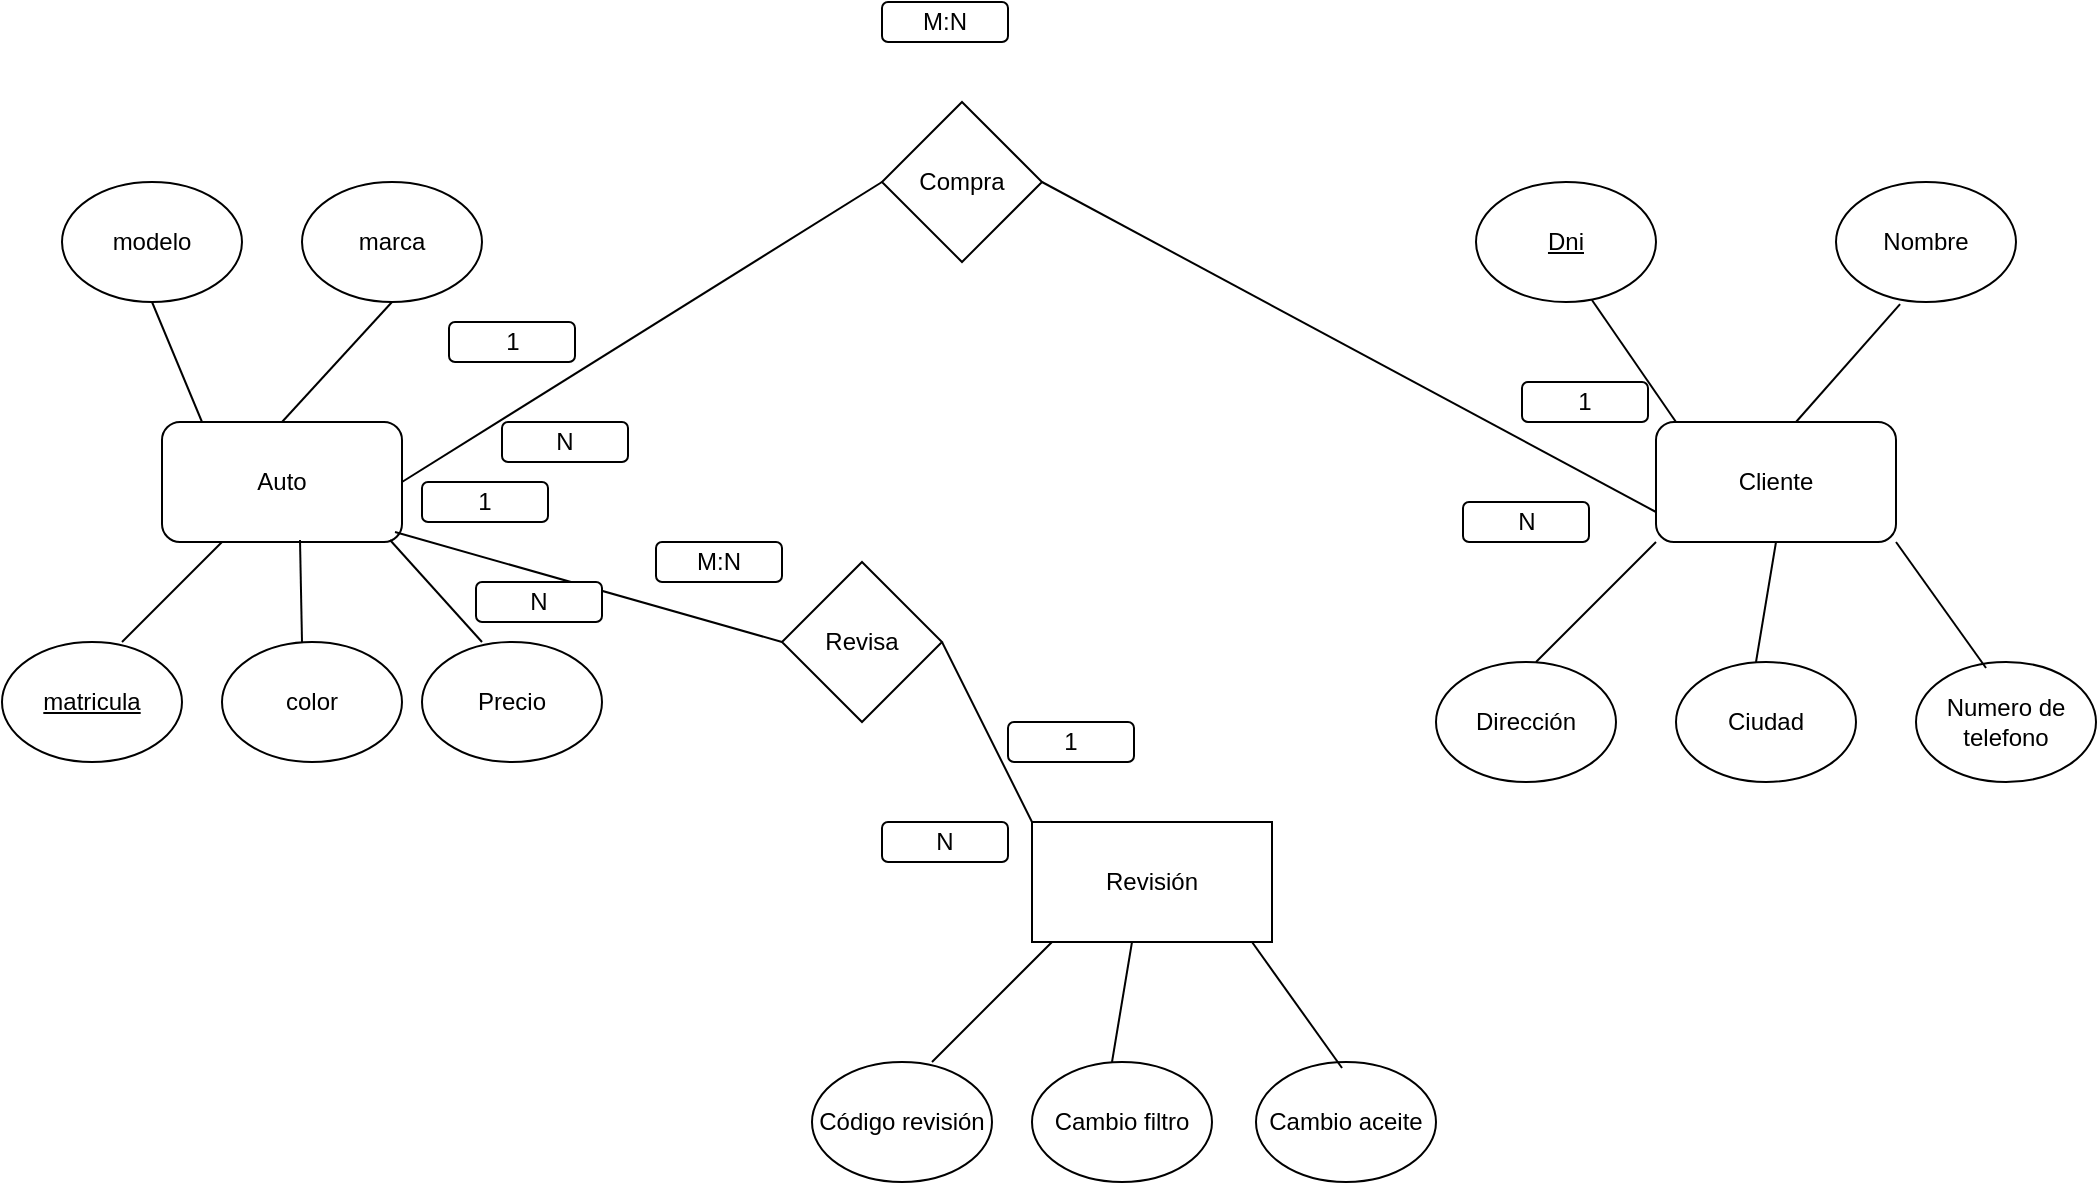 <mxfile version="24.7.7">
  <diagram name="Página-1" id="M6PQLmheuG4DkBcMsSY-">
    <mxGraphModel dx="3055" dy="2105" grid="1" gridSize="10" guides="1" tooltips="1" connect="1" arrows="1" fold="1" page="1" pageScale="1" pageWidth="827" pageHeight="1169" math="0" shadow="0">
      <root>
        <mxCell id="0" />
        <mxCell id="1" parent="0" />
        <mxCell id="LekZ4-A9BiGDiFQyZQNJ-1" value="Auto" style="rounded=1;whiteSpace=wrap;html=1;" vertex="1" parent="1">
          <mxGeometry x="-140" y="-120" width="120" height="60" as="geometry" />
        </mxCell>
        <mxCell id="LekZ4-A9BiGDiFQyZQNJ-2" value="color" style="ellipse;whiteSpace=wrap;html=1;" vertex="1" parent="1">
          <mxGeometry x="-110" y="-10" width="90" height="60" as="geometry" />
        </mxCell>
        <mxCell id="LekZ4-A9BiGDiFQyZQNJ-3" value="modelo" style="ellipse;whiteSpace=wrap;html=1;" vertex="1" parent="1">
          <mxGeometry x="-190" y="-240" width="90" height="60" as="geometry" />
        </mxCell>
        <mxCell id="LekZ4-A9BiGDiFQyZQNJ-4" value="marca" style="ellipse;whiteSpace=wrap;html=1;" vertex="1" parent="1">
          <mxGeometry x="-70" y="-240" width="90" height="60" as="geometry" />
        </mxCell>
        <mxCell id="LekZ4-A9BiGDiFQyZQNJ-5" value="&lt;u&gt;matricula&lt;/u&gt;" style="ellipse;whiteSpace=wrap;html=1;" vertex="1" parent="1">
          <mxGeometry x="-220" y="-10" width="90" height="60" as="geometry" />
        </mxCell>
        <mxCell id="LekZ4-A9BiGDiFQyZQNJ-7" value="Precio" style="ellipse;whiteSpace=wrap;html=1;" vertex="1" parent="1">
          <mxGeometry x="-10" y="-10" width="90" height="60" as="geometry" />
        </mxCell>
        <mxCell id="LekZ4-A9BiGDiFQyZQNJ-8" value="" style="endArrow=none;html=1;rounded=0;entryX=0.95;entryY=0.983;entryDx=0;entryDy=0;entryPerimeter=0;" edge="1" parent="1" target="LekZ4-A9BiGDiFQyZQNJ-1">
          <mxGeometry width="50" height="50" relative="1" as="geometry">
            <mxPoint x="20" y="-10" as="sourcePoint" />
            <mxPoint x="70" y="-60" as="targetPoint" />
          </mxGeometry>
        </mxCell>
        <mxCell id="LekZ4-A9BiGDiFQyZQNJ-9" value="" style="endArrow=none;html=1;rounded=0;entryX=0.575;entryY=0.983;entryDx=0;entryDy=0;entryPerimeter=0;" edge="1" parent="1" target="LekZ4-A9BiGDiFQyZQNJ-1">
          <mxGeometry width="50" height="50" relative="1" as="geometry">
            <mxPoint x="-70" y="-10" as="sourcePoint" />
            <mxPoint x="-20" y="-60" as="targetPoint" />
          </mxGeometry>
        </mxCell>
        <mxCell id="LekZ4-A9BiGDiFQyZQNJ-10" value="" style="endArrow=none;html=1;rounded=0;" edge="1" parent="1">
          <mxGeometry width="50" height="50" relative="1" as="geometry">
            <mxPoint x="-160" y="-10" as="sourcePoint" />
            <mxPoint x="-110" y="-60" as="targetPoint" />
          </mxGeometry>
        </mxCell>
        <mxCell id="LekZ4-A9BiGDiFQyZQNJ-11" value="" style="endArrow=none;html=1;rounded=0;entryX=0.5;entryY=1;entryDx=0;entryDy=0;" edge="1" parent="1" target="LekZ4-A9BiGDiFQyZQNJ-4">
          <mxGeometry width="50" height="50" relative="1" as="geometry">
            <mxPoint x="-80" y="-120" as="sourcePoint" />
            <mxPoint x="-30" y="-170" as="targetPoint" />
          </mxGeometry>
        </mxCell>
        <mxCell id="LekZ4-A9BiGDiFQyZQNJ-12" value="" style="endArrow=none;html=1;rounded=0;entryX=0.5;entryY=1;entryDx=0;entryDy=0;" edge="1" parent="1" target="LekZ4-A9BiGDiFQyZQNJ-3">
          <mxGeometry width="50" height="50" relative="1" as="geometry">
            <mxPoint x="-120" y="-120" as="sourcePoint" />
            <mxPoint x="-70" y="-170" as="targetPoint" />
          </mxGeometry>
        </mxCell>
        <mxCell id="LekZ4-A9BiGDiFQyZQNJ-13" value="Cliente" style="rounded=1;whiteSpace=wrap;html=1;" vertex="1" parent="1">
          <mxGeometry x="607" y="-120" width="120" height="60" as="geometry" />
        </mxCell>
        <mxCell id="LekZ4-A9BiGDiFQyZQNJ-14" value="&lt;u&gt;Dni&lt;/u&gt;" style="ellipse;whiteSpace=wrap;html=1;" vertex="1" parent="1">
          <mxGeometry x="517" y="-240" width="90" height="60" as="geometry" />
        </mxCell>
        <mxCell id="LekZ4-A9BiGDiFQyZQNJ-15" value="Nombre" style="ellipse;whiteSpace=wrap;html=1;" vertex="1" parent="1">
          <mxGeometry x="697" y="-240" width="90" height="60" as="geometry" />
        </mxCell>
        <mxCell id="LekZ4-A9BiGDiFQyZQNJ-16" value="Dirección" style="ellipse;whiteSpace=wrap;html=1;" vertex="1" parent="1">
          <mxGeometry x="497" width="90" height="60" as="geometry" />
        </mxCell>
        <mxCell id="LekZ4-A9BiGDiFQyZQNJ-17" value="Ciudad" style="ellipse;whiteSpace=wrap;html=1;" vertex="1" parent="1">
          <mxGeometry x="617" width="90" height="60" as="geometry" />
        </mxCell>
        <mxCell id="LekZ4-A9BiGDiFQyZQNJ-18" value="Numero de telefono" style="ellipse;whiteSpace=wrap;html=1;" vertex="1" parent="1">
          <mxGeometry x="737" width="90" height="60" as="geometry" />
        </mxCell>
        <mxCell id="LekZ4-A9BiGDiFQyZQNJ-19" value="" style="endArrow=none;html=1;rounded=0;entryX=1;entryY=1;entryDx=0;entryDy=0;exitX=0.389;exitY=0.05;exitDx=0;exitDy=0;exitPerimeter=0;" edge="1" parent="1" source="LekZ4-A9BiGDiFQyZQNJ-18" target="LekZ4-A9BiGDiFQyZQNJ-13">
          <mxGeometry width="50" height="50" relative="1" as="geometry">
            <mxPoint x="777" y="10" as="sourcePoint" />
            <mxPoint x="817" y="-50" as="targetPoint" />
          </mxGeometry>
        </mxCell>
        <mxCell id="LekZ4-A9BiGDiFQyZQNJ-20" value="" style="endArrow=none;html=1;rounded=0;entryX=0.5;entryY=1;entryDx=0;entryDy=0;" edge="1" parent="1" target="LekZ4-A9BiGDiFQyZQNJ-13">
          <mxGeometry width="50" height="50" relative="1" as="geometry">
            <mxPoint x="657" as="sourcePoint" />
            <mxPoint x="707" y="-50" as="targetPoint" />
          </mxGeometry>
        </mxCell>
        <mxCell id="LekZ4-A9BiGDiFQyZQNJ-21" value="" style="endArrow=none;html=1;rounded=0;entryX=0;entryY=1;entryDx=0;entryDy=0;" edge="1" parent="1" target="LekZ4-A9BiGDiFQyZQNJ-13">
          <mxGeometry width="50" height="50" relative="1" as="geometry">
            <mxPoint x="547" as="sourcePoint" />
            <mxPoint x="617" y="-70" as="targetPoint" />
            <Array as="points">
              <mxPoint x="567" y="-20" />
            </Array>
          </mxGeometry>
        </mxCell>
        <mxCell id="LekZ4-A9BiGDiFQyZQNJ-22" value="" style="endArrow=none;html=1;rounded=0;entryX=0.356;entryY=1.017;entryDx=0;entryDy=0;entryPerimeter=0;" edge="1" parent="1" target="LekZ4-A9BiGDiFQyZQNJ-15">
          <mxGeometry width="50" height="50" relative="1" as="geometry">
            <mxPoint x="677" y="-120" as="sourcePoint" />
            <mxPoint x="727" y="-170" as="targetPoint" />
          </mxGeometry>
        </mxCell>
        <mxCell id="LekZ4-A9BiGDiFQyZQNJ-23" value="" style="endArrow=none;html=1;rounded=0;entryX=0.644;entryY=0.983;entryDx=0;entryDy=0;entryPerimeter=0;" edge="1" parent="1" target="LekZ4-A9BiGDiFQyZQNJ-14">
          <mxGeometry width="50" height="50" relative="1" as="geometry">
            <mxPoint x="617" y="-120" as="sourcePoint" />
            <mxPoint x="667" y="-170" as="targetPoint" />
          </mxGeometry>
        </mxCell>
        <mxCell id="LekZ4-A9BiGDiFQyZQNJ-24" value="Revisión" style="rounded=0;whiteSpace=wrap;html=1;" vertex="1" parent="1">
          <mxGeometry x="295" y="80" width="120" height="60" as="geometry" />
        </mxCell>
        <mxCell id="LekZ4-A9BiGDiFQyZQNJ-25" value="Código revisión" style="ellipse;whiteSpace=wrap;html=1;" vertex="1" parent="1">
          <mxGeometry x="185" y="200" width="90" height="60" as="geometry" />
        </mxCell>
        <mxCell id="LekZ4-A9BiGDiFQyZQNJ-26" value="Cambio filtro" style="ellipse;whiteSpace=wrap;html=1;" vertex="1" parent="1">
          <mxGeometry x="295" y="200" width="90" height="60" as="geometry" />
        </mxCell>
        <mxCell id="LekZ4-A9BiGDiFQyZQNJ-27" value="Cambio aceite" style="ellipse;whiteSpace=wrap;html=1;" vertex="1" parent="1">
          <mxGeometry x="407" y="200" width="90" height="60" as="geometry" />
        </mxCell>
        <mxCell id="LekZ4-A9BiGDiFQyZQNJ-28" value="" style="endArrow=none;html=1;rounded=0;entryX=1;entryY=1;entryDx=0;entryDy=0;exitX=0.389;exitY=0.05;exitDx=0;exitDy=0;exitPerimeter=0;" edge="1" parent="1">
          <mxGeometry width="50" height="50" relative="1" as="geometry">
            <mxPoint x="450.01" y="203" as="sourcePoint" />
            <mxPoint x="405" y="140" as="targetPoint" />
          </mxGeometry>
        </mxCell>
        <mxCell id="LekZ4-A9BiGDiFQyZQNJ-29" value="" style="endArrow=none;html=1;rounded=0;entryX=0.5;entryY=1;entryDx=0;entryDy=0;" edge="1" parent="1">
          <mxGeometry width="50" height="50" relative="1" as="geometry">
            <mxPoint x="335" y="200" as="sourcePoint" />
            <mxPoint x="345" y="140" as="targetPoint" />
          </mxGeometry>
        </mxCell>
        <mxCell id="LekZ4-A9BiGDiFQyZQNJ-30" value="" style="endArrow=none;html=1;rounded=0;entryX=0;entryY=1;entryDx=0;entryDy=0;" edge="1" parent="1">
          <mxGeometry width="50" height="50" relative="1" as="geometry">
            <mxPoint x="245" y="200" as="sourcePoint" />
            <mxPoint x="305" y="140" as="targetPoint" />
            <Array as="points">
              <mxPoint x="265" y="180" />
            </Array>
          </mxGeometry>
        </mxCell>
        <mxCell id="LekZ4-A9BiGDiFQyZQNJ-31" value="Compra" style="rhombus;whiteSpace=wrap;html=1;" vertex="1" parent="1">
          <mxGeometry x="220" y="-280" width="80" height="80" as="geometry" />
        </mxCell>
        <mxCell id="LekZ4-A9BiGDiFQyZQNJ-32" value="" style="endArrow=none;html=1;rounded=0;entryX=0;entryY=0.5;entryDx=0;entryDy=0;" edge="1" parent="1" target="LekZ4-A9BiGDiFQyZQNJ-31">
          <mxGeometry width="50" height="50" relative="1" as="geometry">
            <mxPoint x="-20" y="-90" as="sourcePoint" />
            <mxPoint x="20" y="-210" as="targetPoint" />
          </mxGeometry>
        </mxCell>
        <mxCell id="LekZ4-A9BiGDiFQyZQNJ-33" value="" style="endArrow=none;html=1;rounded=0;entryX=1;entryY=0.5;entryDx=0;entryDy=0;exitX=0;exitY=0.75;exitDx=0;exitDy=0;" edge="1" parent="1" source="LekZ4-A9BiGDiFQyZQNJ-13" target="LekZ4-A9BiGDiFQyZQNJ-31">
          <mxGeometry width="50" height="50" relative="1" as="geometry">
            <mxPoint x="497" y="-100" as="sourcePoint" />
            <mxPoint x="547" y="-150" as="targetPoint" />
          </mxGeometry>
        </mxCell>
        <mxCell id="LekZ4-A9BiGDiFQyZQNJ-34" value="1" style="rounded=1;whiteSpace=wrap;html=1;" vertex="1" parent="1">
          <mxGeometry x="540" y="-140" width="63" height="20" as="geometry" />
        </mxCell>
        <mxCell id="LekZ4-A9BiGDiFQyZQNJ-35" value="1" style="rounded=1;whiteSpace=wrap;html=1;" vertex="1" parent="1">
          <mxGeometry x="3.5" y="-170" width="63" height="20" as="geometry" />
        </mxCell>
        <mxCell id="LekZ4-A9BiGDiFQyZQNJ-36" value="N" style="rounded=1;whiteSpace=wrap;html=1;" vertex="1" parent="1">
          <mxGeometry x="30" y="-120" width="63" height="20" as="geometry" />
        </mxCell>
        <mxCell id="LekZ4-A9BiGDiFQyZQNJ-37" value="N" style="rounded=1;whiteSpace=wrap;html=1;" vertex="1" parent="1">
          <mxGeometry x="510.5" y="-80" width="63" height="20" as="geometry" />
        </mxCell>
        <mxCell id="LekZ4-A9BiGDiFQyZQNJ-38" value="M:N" style="rounded=1;whiteSpace=wrap;html=1;" vertex="1" parent="1">
          <mxGeometry x="220" y="-330" width="63" height="20" as="geometry" />
        </mxCell>
        <mxCell id="LekZ4-A9BiGDiFQyZQNJ-39" value="Revisa" style="rhombus;whiteSpace=wrap;html=1;" vertex="1" parent="1">
          <mxGeometry x="170" y="-50" width="80" height="80" as="geometry" />
        </mxCell>
        <mxCell id="LekZ4-A9BiGDiFQyZQNJ-41" value="" style="endArrow=none;html=1;rounded=0;entryX=0;entryY=0.5;entryDx=0;entryDy=0;" edge="1" parent="1" target="LekZ4-A9BiGDiFQyZQNJ-39">
          <mxGeometry width="50" height="50" relative="1" as="geometry">
            <mxPoint x="-23.5" y="-65" as="sourcePoint" />
            <mxPoint x="26.5" y="-115" as="targetPoint" />
          </mxGeometry>
        </mxCell>
        <mxCell id="LekZ4-A9BiGDiFQyZQNJ-43" value="1" style="rounded=1;whiteSpace=wrap;html=1;" vertex="1" parent="1">
          <mxGeometry x="-10" y="-90" width="63" height="20" as="geometry" />
        </mxCell>
        <mxCell id="LekZ4-A9BiGDiFQyZQNJ-44" value="1" style="rounded=1;whiteSpace=wrap;html=1;" vertex="1" parent="1">
          <mxGeometry x="283" y="30" width="63" height="20" as="geometry" />
        </mxCell>
        <mxCell id="LekZ4-A9BiGDiFQyZQNJ-45" value="N" style="rounded=1;whiteSpace=wrap;html=1;" vertex="1" parent="1">
          <mxGeometry x="17" y="-40" width="63" height="20" as="geometry" />
        </mxCell>
        <mxCell id="LekZ4-A9BiGDiFQyZQNJ-46" value="N" style="rounded=1;whiteSpace=wrap;html=1;" vertex="1" parent="1">
          <mxGeometry x="220" y="80" width="63" height="20" as="geometry" />
        </mxCell>
        <mxCell id="LekZ4-A9BiGDiFQyZQNJ-48" value="M:N" style="rounded=1;whiteSpace=wrap;html=1;" vertex="1" parent="1">
          <mxGeometry x="107" y="-60" width="63" height="20" as="geometry" />
        </mxCell>
        <mxCell id="LekZ4-A9BiGDiFQyZQNJ-50" value="" style="endArrow=none;html=1;rounded=0;entryX=1;entryY=0.5;entryDx=0;entryDy=0;" edge="1" parent="1" target="LekZ4-A9BiGDiFQyZQNJ-39">
          <mxGeometry width="50" height="50" relative="1" as="geometry">
            <mxPoint x="295" y="80" as="sourcePoint" />
            <mxPoint x="148" as="targetPoint" />
          </mxGeometry>
        </mxCell>
      </root>
    </mxGraphModel>
  </diagram>
</mxfile>
